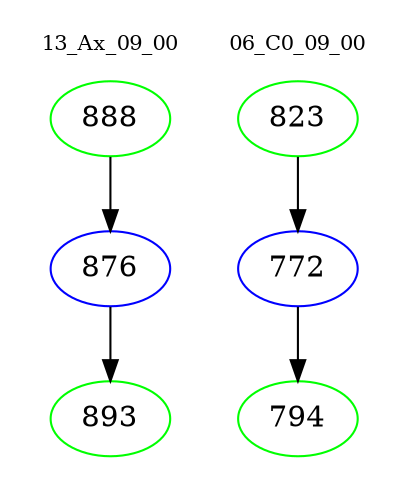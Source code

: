 digraph{
subgraph cluster_0 {
color = white
label = "13_Ax_09_00";
fontsize=10;
T0_888 [label="888", color="green"]
T0_888 -> T0_876 [color="black"]
T0_876 [label="876", color="blue"]
T0_876 -> T0_893 [color="black"]
T0_893 [label="893", color="green"]
}
subgraph cluster_1 {
color = white
label = "06_C0_09_00";
fontsize=10;
T1_823 [label="823", color="green"]
T1_823 -> T1_772 [color="black"]
T1_772 [label="772", color="blue"]
T1_772 -> T1_794 [color="black"]
T1_794 [label="794", color="green"]
}
}
